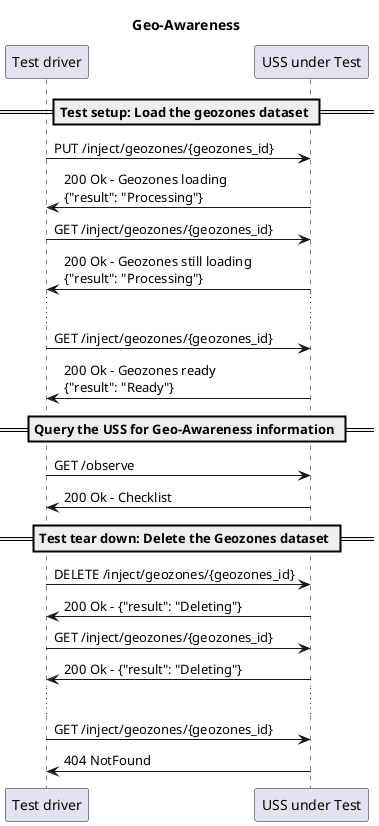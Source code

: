 @startuml
title Geo-Awareness

participant TD as "Test driver"
participant U as "USS under Test"

== Test setup: Load the geozones dataset ==
TD -> U: PUT /inject/geozones/{geozones_id}
TD <- U: 200 Ok - Geozones loading\n{"result": "Processing"}

TD -> U: GET /inject/geozones/{geozones_id}
TD <- U: 200 Ok - Geozones still loading\n{"result": "Processing"}

...

TD -> U: GET /inject/geozones/{geozones_id}
TD <- U: 200 Ok - Geozones ready\n{"result": "Ready"}

== Query the USS for Geo-Awareness information ==

TD -> U: GET /observe
TD <- U: 200 Ok - Checklist

== Test tear down: Delete the Geozones dataset ==

TD -> U: DELETE /inject/geozones/{geozones_id}
TD <- U: 200 Ok - {"result": "Deleting"}

TD -> U: GET /inject/geozones/{geozones_id}
TD <- U: 200 Ok - {"result": "Deleting"}

...

TD -> U: GET /inject/geozones/{geozones_id}
TD <- U: 404 NotFound

@enduml